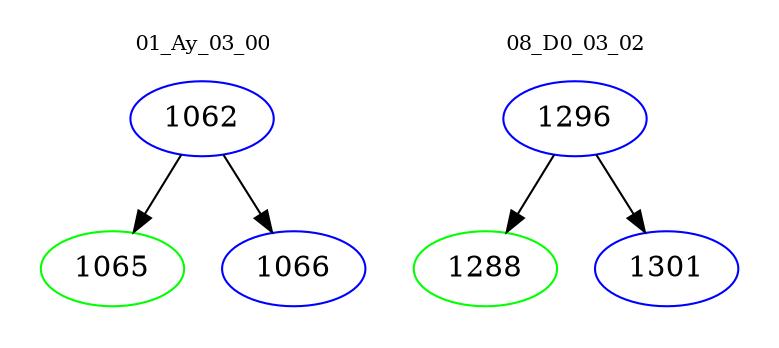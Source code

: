 digraph{
subgraph cluster_0 {
color = white
label = "01_Ay_03_00";
fontsize=10;
T0_1062 [label="1062", color="blue"]
T0_1062 -> T0_1065 [color="black"]
T0_1065 [label="1065", color="green"]
T0_1062 -> T0_1066 [color="black"]
T0_1066 [label="1066", color="blue"]
}
subgraph cluster_1 {
color = white
label = "08_D0_03_02";
fontsize=10;
T1_1296 [label="1296", color="blue"]
T1_1296 -> T1_1288 [color="black"]
T1_1288 [label="1288", color="green"]
T1_1296 -> T1_1301 [color="black"]
T1_1301 [label="1301", color="blue"]
}
}
